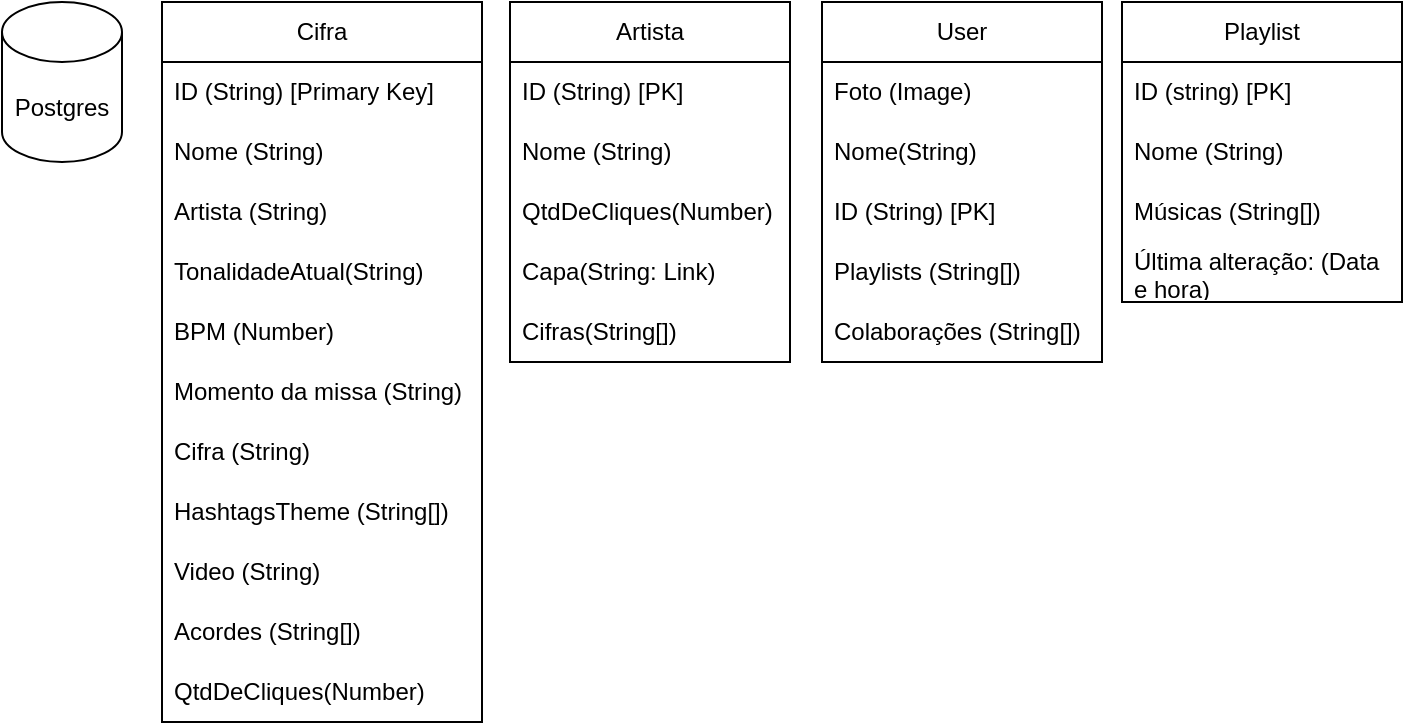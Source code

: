 <mxfile version="21.6.1" type="github">
  <diagram name="Página-1" id="KAvhJZG7qQ8N-uu_cvAz">
    <mxGraphModel dx="724" dy="373" grid="1" gridSize="10" guides="1" tooltips="1" connect="1" arrows="1" fold="1" page="1" pageScale="1" pageWidth="827" pageHeight="1169" math="0" shadow="0">
      <root>
        <mxCell id="0" />
        <mxCell id="1" parent="0" />
        <mxCell id="r4SKTvl0sljqAjaJuwJ4-2" value="Cifra" style="swimlane;fontStyle=0;childLayout=stackLayout;horizontal=1;startSize=30;horizontalStack=0;resizeParent=1;resizeParentMax=0;resizeLast=0;collapsible=1;marginBottom=0;whiteSpace=wrap;html=1;" parent="1" vertex="1">
          <mxGeometry x="170" y="120" width="160" height="360" as="geometry" />
        </mxCell>
        <mxCell id="r4SKTvl0sljqAjaJuwJ4-3" value="ID (String) [Primary Key]" style="text;strokeColor=none;fillColor=none;align=left;verticalAlign=middle;spacingLeft=4;spacingRight=4;overflow=hidden;points=[[0,0.5],[1,0.5]];portConstraint=eastwest;rotatable=0;whiteSpace=wrap;html=1;" parent="r4SKTvl0sljqAjaJuwJ4-2" vertex="1">
          <mxGeometry y="30" width="160" height="30" as="geometry" />
        </mxCell>
        <mxCell id="r4SKTvl0sljqAjaJuwJ4-9" value="Nome (String)" style="text;strokeColor=none;fillColor=none;align=left;verticalAlign=middle;spacingLeft=4;spacingRight=4;overflow=hidden;points=[[0,0.5],[1,0.5]];portConstraint=eastwest;rotatable=0;whiteSpace=wrap;html=1;" parent="r4SKTvl0sljqAjaJuwJ4-2" vertex="1">
          <mxGeometry y="60" width="160" height="30" as="geometry" />
        </mxCell>
        <mxCell id="r4SKTvl0sljqAjaJuwJ4-4" value="Artista (String)" style="text;strokeColor=none;fillColor=none;align=left;verticalAlign=middle;spacingLeft=4;spacingRight=4;overflow=hidden;points=[[0,0.5],[1,0.5]];portConstraint=eastwest;rotatable=0;whiteSpace=wrap;html=1;" parent="r4SKTvl0sljqAjaJuwJ4-2" vertex="1">
          <mxGeometry y="90" width="160" height="30" as="geometry" />
        </mxCell>
        <mxCell id="r4SKTvl0sljqAjaJuwJ4-7" value="TonalidadeAtual(String)" style="text;strokeColor=none;fillColor=none;align=left;verticalAlign=middle;spacingLeft=4;spacingRight=4;overflow=hidden;points=[[0,0.5],[1,0.5]];portConstraint=eastwest;rotatable=0;whiteSpace=wrap;html=1;" parent="r4SKTvl0sljqAjaJuwJ4-2" vertex="1">
          <mxGeometry y="120" width="160" height="30" as="geometry" />
        </mxCell>
        <mxCell id="r4SKTvl0sljqAjaJuwJ4-12" value="BPM (Number)" style="text;strokeColor=none;fillColor=none;align=left;verticalAlign=middle;spacingLeft=4;spacingRight=4;overflow=hidden;points=[[0,0.5],[1,0.5]];portConstraint=eastwest;rotatable=0;whiteSpace=wrap;html=1;" parent="r4SKTvl0sljqAjaJuwJ4-2" vertex="1">
          <mxGeometry y="150" width="160" height="30" as="geometry" />
        </mxCell>
        <mxCell id="r4SKTvl0sljqAjaJuwJ4-5" value="Momento da missa (String)" style="text;strokeColor=none;fillColor=none;align=left;verticalAlign=middle;spacingLeft=4;spacingRight=4;overflow=hidden;points=[[0,0.5],[1,0.5]];portConstraint=eastwest;rotatable=0;whiteSpace=wrap;html=1;" parent="r4SKTvl0sljqAjaJuwJ4-2" vertex="1">
          <mxGeometry y="180" width="160" height="30" as="geometry" />
        </mxCell>
        <mxCell id="r4SKTvl0sljqAjaJuwJ4-8" value="Cifra (String)" style="text;strokeColor=none;fillColor=none;align=left;verticalAlign=middle;spacingLeft=4;spacingRight=4;overflow=hidden;points=[[0,0.5],[1,0.5]];portConstraint=eastwest;rotatable=0;whiteSpace=wrap;html=1;" parent="r4SKTvl0sljqAjaJuwJ4-2" vertex="1">
          <mxGeometry y="210" width="160" height="30" as="geometry" />
        </mxCell>
        <mxCell id="r4SKTvl0sljqAjaJuwJ4-10" value="HashtagsTheme (String[])" style="text;strokeColor=none;fillColor=none;align=left;verticalAlign=middle;spacingLeft=4;spacingRight=4;overflow=hidden;points=[[0,0.5],[1,0.5]];portConstraint=eastwest;rotatable=0;whiteSpace=wrap;html=1;" parent="r4SKTvl0sljqAjaJuwJ4-2" vertex="1">
          <mxGeometry y="240" width="160" height="30" as="geometry" />
        </mxCell>
        <mxCell id="r4SKTvl0sljqAjaJuwJ4-11" value="Video (String)" style="text;strokeColor=none;fillColor=none;align=left;verticalAlign=middle;spacingLeft=4;spacingRight=4;overflow=hidden;points=[[0,0.5],[1,0.5]];portConstraint=eastwest;rotatable=0;whiteSpace=wrap;html=1;" parent="r4SKTvl0sljqAjaJuwJ4-2" vertex="1">
          <mxGeometry y="270" width="160" height="30" as="geometry" />
        </mxCell>
        <mxCell id="r4SKTvl0sljqAjaJuwJ4-13" value="Acordes (String[])" style="text;strokeColor=none;fillColor=none;align=left;verticalAlign=middle;spacingLeft=4;spacingRight=4;overflow=hidden;points=[[0,0.5],[1,0.5]];portConstraint=eastwest;rotatable=0;whiteSpace=wrap;html=1;" parent="r4SKTvl0sljqAjaJuwJ4-2" vertex="1">
          <mxGeometry y="300" width="160" height="30" as="geometry" />
        </mxCell>
        <mxCell id="r4SKTvl0sljqAjaJuwJ4-22" value="QtdDeCliques(Number)" style="text;strokeColor=none;fillColor=none;align=left;verticalAlign=middle;spacingLeft=4;spacingRight=4;overflow=hidden;points=[[0,0.5],[1,0.5]];portConstraint=eastwest;rotatable=0;whiteSpace=wrap;html=1;" parent="r4SKTvl0sljqAjaJuwJ4-2" vertex="1">
          <mxGeometry y="330" width="160" height="30" as="geometry" />
        </mxCell>
        <mxCell id="r4SKTvl0sljqAjaJuwJ4-6" value="Postgres" style="shape=cylinder3;whiteSpace=wrap;html=1;boundedLbl=1;backgroundOutline=1;size=15;" parent="1" vertex="1">
          <mxGeometry x="90" y="120" width="60" height="80" as="geometry" />
        </mxCell>
        <mxCell id="r4SKTvl0sljqAjaJuwJ4-14" value="Artista" style="swimlane;fontStyle=0;childLayout=stackLayout;horizontal=1;startSize=30;horizontalStack=0;resizeParent=1;resizeParentMax=0;resizeLast=0;collapsible=1;marginBottom=0;whiteSpace=wrap;html=1;" parent="1" vertex="1">
          <mxGeometry x="344" y="120" width="140" height="180" as="geometry" />
        </mxCell>
        <mxCell id="r4SKTvl0sljqAjaJuwJ4-15" value="ID (String) [PK]" style="text;strokeColor=none;fillColor=none;align=left;verticalAlign=middle;spacingLeft=4;spacingRight=4;overflow=hidden;points=[[0,0.5],[1,0.5]];portConstraint=eastwest;rotatable=0;whiteSpace=wrap;html=1;" parent="r4SKTvl0sljqAjaJuwJ4-14" vertex="1">
          <mxGeometry y="30" width="140" height="30" as="geometry" />
        </mxCell>
        <mxCell id="r4SKTvl0sljqAjaJuwJ4-16" value="Nome (String)" style="text;strokeColor=none;fillColor=none;align=left;verticalAlign=middle;spacingLeft=4;spacingRight=4;overflow=hidden;points=[[0,0.5],[1,0.5]];portConstraint=eastwest;rotatable=0;whiteSpace=wrap;html=1;" parent="r4SKTvl0sljqAjaJuwJ4-14" vertex="1">
          <mxGeometry y="60" width="140" height="30" as="geometry" />
        </mxCell>
        <mxCell id="r4SKTvl0sljqAjaJuwJ4-17" value="QtdDeCliques(Number)" style="text;strokeColor=none;fillColor=none;align=left;verticalAlign=middle;spacingLeft=4;spacingRight=4;overflow=hidden;points=[[0,0.5],[1,0.5]];portConstraint=eastwest;rotatable=0;whiteSpace=wrap;html=1;" parent="r4SKTvl0sljqAjaJuwJ4-14" vertex="1">
          <mxGeometry y="90" width="140" height="30" as="geometry" />
        </mxCell>
        <mxCell id="r4SKTvl0sljqAjaJuwJ4-23" value="Capa(String: Link)" style="text;strokeColor=none;fillColor=none;align=left;verticalAlign=middle;spacingLeft=4;spacingRight=4;overflow=hidden;points=[[0,0.5],[1,0.5]];portConstraint=eastwest;rotatable=0;whiteSpace=wrap;html=1;" parent="r4SKTvl0sljqAjaJuwJ4-14" vertex="1">
          <mxGeometry y="120" width="140" height="30" as="geometry" />
        </mxCell>
        <mxCell id="r4SKTvl0sljqAjaJuwJ4-24" value="Cifras(String[])" style="text;strokeColor=none;fillColor=none;align=left;verticalAlign=middle;spacingLeft=4;spacingRight=4;overflow=hidden;points=[[0,0.5],[1,0.5]];portConstraint=eastwest;rotatable=0;whiteSpace=wrap;html=1;" parent="r4SKTvl0sljqAjaJuwJ4-14" vertex="1">
          <mxGeometry y="150" width="140" height="30" as="geometry" />
        </mxCell>
        <mxCell id="r4SKTvl0sljqAjaJuwJ4-18" value="User" style="swimlane;fontStyle=0;childLayout=stackLayout;horizontal=1;startSize=30;horizontalStack=0;resizeParent=1;resizeParentMax=0;resizeLast=0;collapsible=1;marginBottom=0;whiteSpace=wrap;html=1;" parent="1" vertex="1">
          <mxGeometry x="500" y="120" width="140" height="180" as="geometry" />
        </mxCell>
        <mxCell id="r4SKTvl0sljqAjaJuwJ4-27" value="Foto (Image)" style="text;strokeColor=none;fillColor=none;align=left;verticalAlign=middle;spacingLeft=4;spacingRight=4;overflow=hidden;points=[[0,0.5],[1,0.5]];portConstraint=eastwest;rotatable=0;whiteSpace=wrap;html=1;" parent="r4SKTvl0sljqAjaJuwJ4-18" vertex="1">
          <mxGeometry y="30" width="140" height="30" as="geometry" />
        </mxCell>
        <mxCell id="r4SKTvl0sljqAjaJuwJ4-28" value="Nome(String)" style="text;strokeColor=none;fillColor=none;align=left;verticalAlign=middle;spacingLeft=4;spacingRight=4;overflow=hidden;points=[[0,0.5],[1,0.5]];portConstraint=eastwest;rotatable=0;whiteSpace=wrap;html=1;" parent="r4SKTvl0sljqAjaJuwJ4-18" vertex="1">
          <mxGeometry y="60" width="140" height="30" as="geometry" />
        </mxCell>
        <mxCell id="r4SKTvl0sljqAjaJuwJ4-19" value="ID (String) [PK]" style="text;strokeColor=none;fillColor=none;align=left;verticalAlign=middle;spacingLeft=4;spacingRight=4;overflow=hidden;points=[[0,0.5],[1,0.5]];portConstraint=eastwest;rotatable=0;whiteSpace=wrap;html=1;" parent="r4SKTvl0sljqAjaJuwJ4-18" vertex="1">
          <mxGeometry y="90" width="140" height="30" as="geometry" />
        </mxCell>
        <mxCell id="r4SKTvl0sljqAjaJuwJ4-20" value="Playlists (String[])" style="text;strokeColor=none;fillColor=none;align=left;verticalAlign=middle;spacingLeft=4;spacingRight=4;overflow=hidden;points=[[0,0.5],[1,0.5]];portConstraint=eastwest;rotatable=0;whiteSpace=wrap;html=1;" parent="r4SKTvl0sljqAjaJuwJ4-18" vertex="1">
          <mxGeometry y="120" width="140" height="30" as="geometry" />
        </mxCell>
        <mxCell id="r4SKTvl0sljqAjaJuwJ4-21" value="Colaborações (String[])" style="text;strokeColor=none;fillColor=none;align=left;verticalAlign=middle;spacingLeft=4;spacingRight=4;overflow=hidden;points=[[0,0.5],[1,0.5]];portConstraint=eastwest;rotatable=0;whiteSpace=wrap;html=1;" parent="r4SKTvl0sljqAjaJuwJ4-18" vertex="1">
          <mxGeometry y="150" width="140" height="30" as="geometry" />
        </mxCell>
        <mxCell id="8uBHSdfMXfHnkFeiEyJg-1" value="Playlist" style="swimlane;fontStyle=0;childLayout=stackLayout;horizontal=1;startSize=30;horizontalStack=0;resizeParent=1;resizeParentMax=0;resizeLast=0;collapsible=1;marginBottom=0;whiteSpace=wrap;html=1;" vertex="1" parent="1">
          <mxGeometry x="650" y="120" width="140" height="150" as="geometry" />
        </mxCell>
        <mxCell id="8uBHSdfMXfHnkFeiEyJg-2" value="ID (string) [PK]" style="text;strokeColor=none;fillColor=none;align=left;verticalAlign=middle;spacingLeft=4;spacingRight=4;overflow=hidden;points=[[0,0.5],[1,0.5]];portConstraint=eastwest;rotatable=0;whiteSpace=wrap;html=1;" vertex="1" parent="8uBHSdfMXfHnkFeiEyJg-1">
          <mxGeometry y="30" width="140" height="30" as="geometry" />
        </mxCell>
        <mxCell id="8uBHSdfMXfHnkFeiEyJg-3" value="Nome (String)" style="text;strokeColor=none;fillColor=none;align=left;verticalAlign=middle;spacingLeft=4;spacingRight=4;overflow=hidden;points=[[0,0.5],[1,0.5]];portConstraint=eastwest;rotatable=0;whiteSpace=wrap;html=1;" vertex="1" parent="8uBHSdfMXfHnkFeiEyJg-1">
          <mxGeometry y="60" width="140" height="30" as="geometry" />
        </mxCell>
        <mxCell id="8uBHSdfMXfHnkFeiEyJg-4" value="Músicas (String[])" style="text;strokeColor=none;fillColor=none;align=left;verticalAlign=middle;spacingLeft=4;spacingRight=4;overflow=hidden;points=[[0,0.5],[1,0.5]];portConstraint=eastwest;rotatable=0;whiteSpace=wrap;html=1;" vertex="1" parent="8uBHSdfMXfHnkFeiEyJg-1">
          <mxGeometry y="90" width="140" height="30" as="geometry" />
        </mxCell>
        <mxCell id="8uBHSdfMXfHnkFeiEyJg-5" value="Última alteração: (Data e hora)" style="text;strokeColor=none;fillColor=none;align=left;verticalAlign=middle;spacingLeft=4;spacingRight=4;overflow=hidden;points=[[0,0.5],[1,0.5]];portConstraint=eastwest;rotatable=0;whiteSpace=wrap;html=1;" vertex="1" parent="8uBHSdfMXfHnkFeiEyJg-1">
          <mxGeometry y="120" width="140" height="30" as="geometry" />
        </mxCell>
      </root>
    </mxGraphModel>
  </diagram>
</mxfile>
